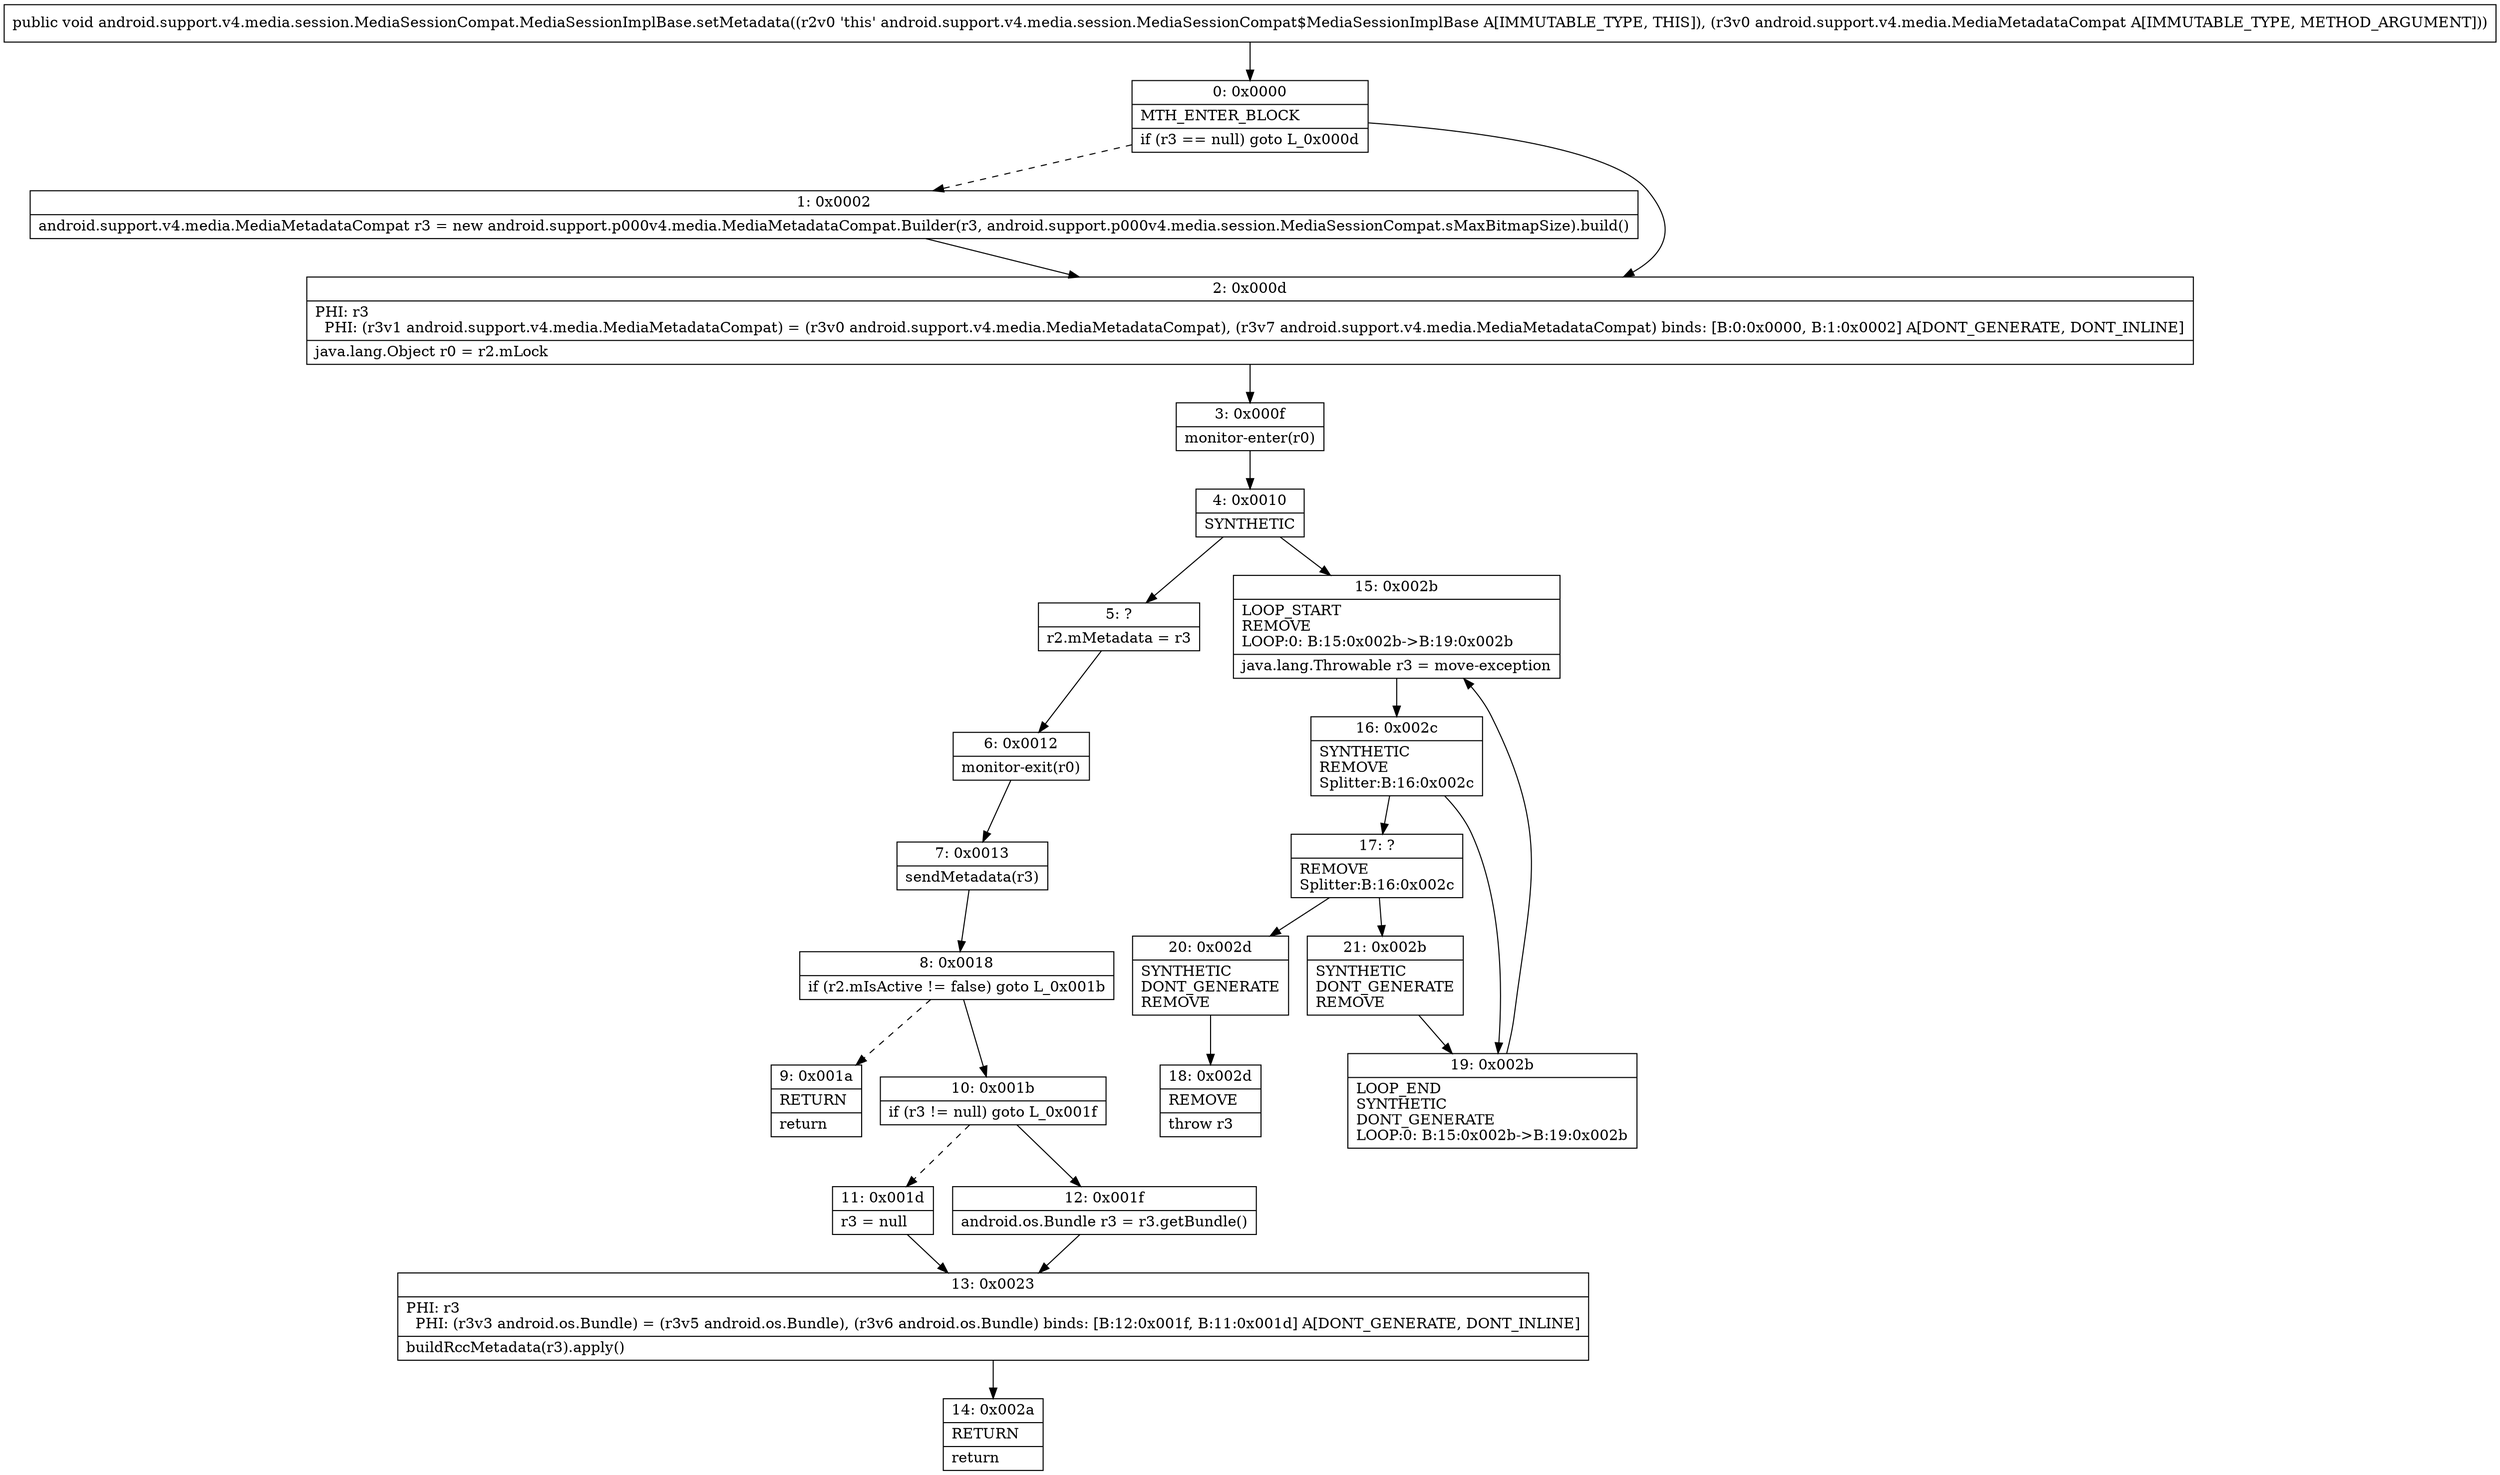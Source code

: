 digraph "CFG forandroid.support.v4.media.session.MediaSessionCompat.MediaSessionImplBase.setMetadata(Landroid\/support\/v4\/media\/MediaMetadataCompat;)V" {
Node_0 [shape=record,label="{0\:\ 0x0000|MTH_ENTER_BLOCK\l|if (r3 == null) goto L_0x000d\l}"];
Node_1 [shape=record,label="{1\:\ 0x0002|android.support.v4.media.MediaMetadataCompat r3 = new android.support.p000v4.media.MediaMetadataCompat.Builder(r3, android.support.p000v4.media.session.MediaSessionCompat.sMaxBitmapSize).build()\l}"];
Node_2 [shape=record,label="{2\:\ 0x000d|PHI: r3 \l  PHI: (r3v1 android.support.v4.media.MediaMetadataCompat) = (r3v0 android.support.v4.media.MediaMetadataCompat), (r3v7 android.support.v4.media.MediaMetadataCompat) binds: [B:0:0x0000, B:1:0x0002] A[DONT_GENERATE, DONT_INLINE]\l|java.lang.Object r0 = r2.mLock\l}"];
Node_3 [shape=record,label="{3\:\ 0x000f|monitor\-enter(r0)\l}"];
Node_4 [shape=record,label="{4\:\ 0x0010|SYNTHETIC\l}"];
Node_5 [shape=record,label="{5\:\ ?|r2.mMetadata = r3\l}"];
Node_6 [shape=record,label="{6\:\ 0x0012|monitor\-exit(r0)\l}"];
Node_7 [shape=record,label="{7\:\ 0x0013|sendMetadata(r3)\l}"];
Node_8 [shape=record,label="{8\:\ 0x0018|if (r2.mIsActive != false) goto L_0x001b\l}"];
Node_9 [shape=record,label="{9\:\ 0x001a|RETURN\l|return\l}"];
Node_10 [shape=record,label="{10\:\ 0x001b|if (r3 != null) goto L_0x001f\l}"];
Node_11 [shape=record,label="{11\:\ 0x001d|r3 = null\l}"];
Node_12 [shape=record,label="{12\:\ 0x001f|android.os.Bundle r3 = r3.getBundle()\l}"];
Node_13 [shape=record,label="{13\:\ 0x0023|PHI: r3 \l  PHI: (r3v3 android.os.Bundle) = (r3v5 android.os.Bundle), (r3v6 android.os.Bundle) binds: [B:12:0x001f, B:11:0x001d] A[DONT_GENERATE, DONT_INLINE]\l|buildRccMetadata(r3).apply()\l}"];
Node_14 [shape=record,label="{14\:\ 0x002a|RETURN\l|return\l}"];
Node_15 [shape=record,label="{15\:\ 0x002b|LOOP_START\lREMOVE\lLOOP:0: B:15:0x002b\-\>B:19:0x002b\l|java.lang.Throwable r3 = move\-exception\l}"];
Node_16 [shape=record,label="{16\:\ 0x002c|SYNTHETIC\lREMOVE\lSplitter:B:16:0x002c\l}"];
Node_17 [shape=record,label="{17\:\ ?|REMOVE\lSplitter:B:16:0x002c\l}"];
Node_18 [shape=record,label="{18\:\ 0x002d|REMOVE\l|throw r3\l}"];
Node_19 [shape=record,label="{19\:\ 0x002b|LOOP_END\lSYNTHETIC\lDONT_GENERATE\lLOOP:0: B:15:0x002b\-\>B:19:0x002b\l}"];
Node_20 [shape=record,label="{20\:\ 0x002d|SYNTHETIC\lDONT_GENERATE\lREMOVE\l}"];
Node_21 [shape=record,label="{21\:\ 0x002b|SYNTHETIC\lDONT_GENERATE\lREMOVE\l}"];
MethodNode[shape=record,label="{public void android.support.v4.media.session.MediaSessionCompat.MediaSessionImplBase.setMetadata((r2v0 'this' android.support.v4.media.session.MediaSessionCompat$MediaSessionImplBase A[IMMUTABLE_TYPE, THIS]), (r3v0 android.support.v4.media.MediaMetadataCompat A[IMMUTABLE_TYPE, METHOD_ARGUMENT])) }"];
MethodNode -> Node_0;
Node_0 -> Node_1[style=dashed];
Node_0 -> Node_2;
Node_1 -> Node_2;
Node_2 -> Node_3;
Node_3 -> Node_4;
Node_4 -> Node_5;
Node_4 -> Node_15;
Node_5 -> Node_6;
Node_6 -> Node_7;
Node_7 -> Node_8;
Node_8 -> Node_9[style=dashed];
Node_8 -> Node_10;
Node_10 -> Node_11[style=dashed];
Node_10 -> Node_12;
Node_11 -> Node_13;
Node_12 -> Node_13;
Node_13 -> Node_14;
Node_15 -> Node_16;
Node_16 -> Node_17;
Node_16 -> Node_19;
Node_17 -> Node_20;
Node_17 -> Node_21;
Node_19 -> Node_15;
Node_20 -> Node_18;
Node_21 -> Node_19;
}

